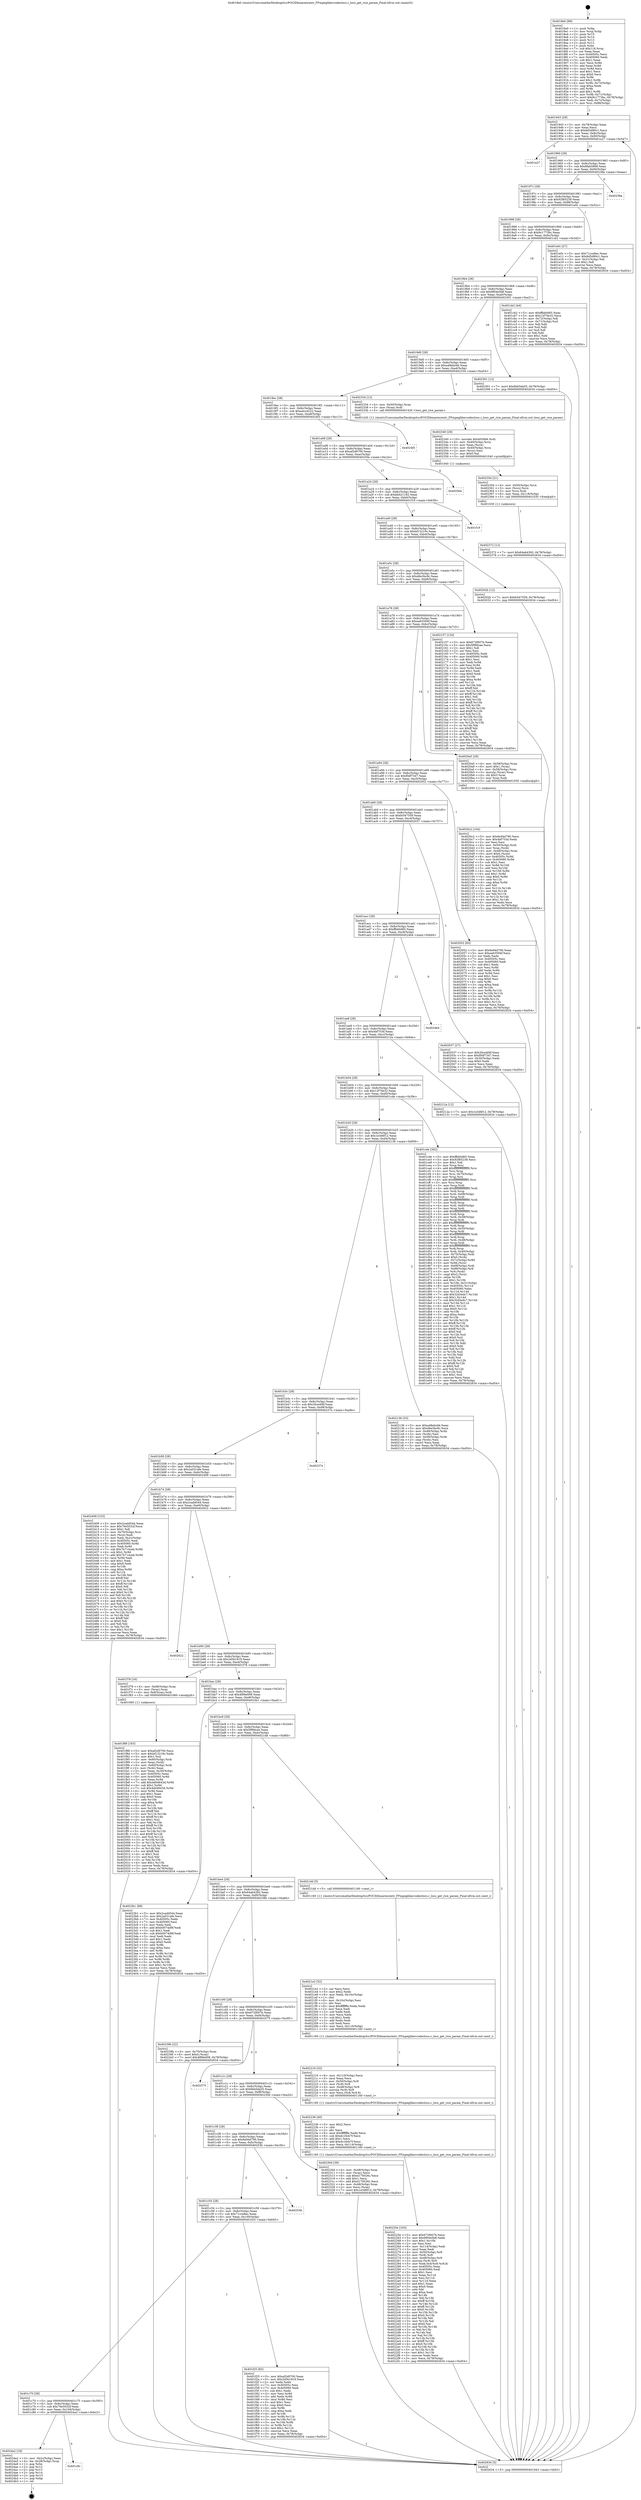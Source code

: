 digraph "0x4018e0" {
  label = "0x4018e0 (/mnt/c/Users/mathe/Desktop/tcc/POCII/binaries/extr_FFmpeglibavcodecloco.c_loco_get_rice_param_Final-ollvm.out::main(0))"
  labelloc = "t"
  node[shape=record]

  Entry [label="",width=0.3,height=0.3,shape=circle,fillcolor=black,style=filled]
  "0x401943" [label="{
     0x401943 [29]\l
     | [instrs]\l
     &nbsp;&nbsp;0x401943 \<+3\>: mov -0x78(%rbp),%eax\l
     &nbsp;&nbsp;0x401946 \<+2\>: mov %eax,%ecx\l
     &nbsp;&nbsp;0x401948 \<+6\>: sub $0x8d5d90c1,%ecx\l
     &nbsp;&nbsp;0x40194e \<+6\>: mov %eax,-0x8c(%rbp)\l
     &nbsp;&nbsp;0x401954 \<+6\>: mov %ecx,-0x90(%rbp)\l
     &nbsp;&nbsp;0x40195a \<+6\>: je 0000000000401e27 \<main+0x547\>\l
  }"]
  "0x401e27" [label="{
     0x401e27\l
  }", style=dashed]
  "0x401960" [label="{
     0x401960 [28]\l
     | [instrs]\l
     &nbsp;&nbsp;0x401960 \<+5\>: jmp 0000000000401965 \<main+0x85\>\l
     &nbsp;&nbsp;0x401965 \<+6\>: mov -0x8c(%rbp),%eax\l
     &nbsp;&nbsp;0x40196b \<+5\>: sub $0x8fab5868,%eax\l
     &nbsp;&nbsp;0x401970 \<+6\>: mov %eax,-0x94(%rbp)\l
     &nbsp;&nbsp;0x401976 \<+6\>: je 000000000040238a \<main+0xaaa\>\l
  }"]
  Exit [label="",width=0.3,height=0.3,shape=circle,fillcolor=black,style=filled,peripheries=2]
  "0x40238a" [label="{
     0x40238a\l
  }", style=dashed]
  "0x40197c" [label="{
     0x40197c [28]\l
     | [instrs]\l
     &nbsp;&nbsp;0x40197c \<+5\>: jmp 0000000000401981 \<main+0xa1\>\l
     &nbsp;&nbsp;0x401981 \<+6\>: mov -0x8c(%rbp),%eax\l
     &nbsp;&nbsp;0x401987 \<+5\>: sub $0x92f65239,%eax\l
     &nbsp;&nbsp;0x40198c \<+6\>: mov %eax,-0x98(%rbp)\l
     &nbsp;&nbsp;0x401992 \<+6\>: je 0000000000401e0c \<main+0x52c\>\l
  }"]
  "0x401c8c" [label="{
     0x401c8c\l
  }", style=dashed]
  "0x401e0c" [label="{
     0x401e0c [27]\l
     | [instrs]\l
     &nbsp;&nbsp;0x401e0c \<+5\>: mov $0x71cce8ec,%eax\l
     &nbsp;&nbsp;0x401e11 \<+5\>: mov $0x8d5d90c1,%ecx\l
     &nbsp;&nbsp;0x401e16 \<+3\>: mov -0x31(%rbp),%dl\l
     &nbsp;&nbsp;0x401e19 \<+3\>: test $0x1,%dl\l
     &nbsp;&nbsp;0x401e1c \<+3\>: cmovne %ecx,%eax\l
     &nbsp;&nbsp;0x401e1f \<+3\>: mov %eax,-0x78(%rbp)\l
     &nbsp;&nbsp;0x401e22 \<+5\>: jmp 0000000000402634 \<main+0xd54\>\l
  }"]
  "0x401998" [label="{
     0x401998 [28]\l
     | [instrs]\l
     &nbsp;&nbsp;0x401998 \<+5\>: jmp 000000000040199d \<main+0xbd\>\l
     &nbsp;&nbsp;0x40199d \<+6\>: mov -0x8c(%rbp),%eax\l
     &nbsp;&nbsp;0x4019a3 \<+5\>: sub $0x9c1773bc,%eax\l
     &nbsp;&nbsp;0x4019a8 \<+6\>: mov %eax,-0x9c(%rbp)\l
     &nbsp;&nbsp;0x4019ae \<+6\>: je 0000000000401cb2 \<main+0x3d2\>\l
  }"]
  "0x4024a2" [label="{
     0x4024a2 [18]\l
     | [instrs]\l
     &nbsp;&nbsp;0x4024a2 \<+3\>: mov -0x2c(%rbp),%eax\l
     &nbsp;&nbsp;0x4024a5 \<+4\>: lea -0x28(%rbp),%rsp\l
     &nbsp;&nbsp;0x4024a9 \<+1\>: pop %rbx\l
     &nbsp;&nbsp;0x4024aa \<+2\>: pop %r12\l
     &nbsp;&nbsp;0x4024ac \<+2\>: pop %r13\l
     &nbsp;&nbsp;0x4024ae \<+2\>: pop %r14\l
     &nbsp;&nbsp;0x4024b0 \<+2\>: pop %r15\l
     &nbsp;&nbsp;0x4024b2 \<+1\>: pop %rbp\l
     &nbsp;&nbsp;0x4024b3 \<+1\>: ret\l
  }"]
  "0x401cb2" [label="{
     0x401cb2 [44]\l
     | [instrs]\l
     &nbsp;&nbsp;0x401cb2 \<+5\>: mov $0xffbb0d65,%eax\l
     &nbsp;&nbsp;0x401cb7 \<+5\>: mov $0x12f70e32,%ecx\l
     &nbsp;&nbsp;0x401cbc \<+3\>: mov -0x72(%rbp),%dl\l
     &nbsp;&nbsp;0x401cbf \<+4\>: mov -0x71(%rbp),%sil\l
     &nbsp;&nbsp;0x401cc3 \<+3\>: mov %dl,%dil\l
     &nbsp;&nbsp;0x401cc6 \<+3\>: and %sil,%dil\l
     &nbsp;&nbsp;0x401cc9 \<+3\>: xor %sil,%dl\l
     &nbsp;&nbsp;0x401ccc \<+3\>: or %dl,%dil\l
     &nbsp;&nbsp;0x401ccf \<+4\>: test $0x1,%dil\l
     &nbsp;&nbsp;0x401cd3 \<+3\>: cmovne %ecx,%eax\l
     &nbsp;&nbsp;0x401cd6 \<+3\>: mov %eax,-0x78(%rbp)\l
     &nbsp;&nbsp;0x401cd9 \<+5\>: jmp 0000000000402634 \<main+0xd54\>\l
  }"]
  "0x4019b4" [label="{
     0x4019b4 [28]\l
     | [instrs]\l
     &nbsp;&nbsp;0x4019b4 \<+5\>: jmp 00000000004019b9 \<main+0xd9\>\l
     &nbsp;&nbsp;0x4019b9 \<+6\>: mov -0x8c(%rbp),%eax\l
     &nbsp;&nbsp;0x4019bf \<+5\>: sub $0x9f04e5b8,%eax\l
     &nbsp;&nbsp;0x4019c4 \<+6\>: mov %eax,-0xa0(%rbp)\l
     &nbsp;&nbsp;0x4019ca \<+6\>: je 0000000000402301 \<main+0xa21\>\l
  }"]
  "0x402634" [label="{
     0x402634 [5]\l
     | [instrs]\l
     &nbsp;&nbsp;0x402634 \<+5\>: jmp 0000000000401943 \<main+0x63\>\l
  }"]
  "0x4018e0" [label="{
     0x4018e0 [99]\l
     | [instrs]\l
     &nbsp;&nbsp;0x4018e0 \<+1\>: push %rbp\l
     &nbsp;&nbsp;0x4018e1 \<+3\>: mov %rsp,%rbp\l
     &nbsp;&nbsp;0x4018e4 \<+2\>: push %r15\l
     &nbsp;&nbsp;0x4018e6 \<+2\>: push %r14\l
     &nbsp;&nbsp;0x4018e8 \<+2\>: push %r13\l
     &nbsp;&nbsp;0x4018ea \<+2\>: push %r12\l
     &nbsp;&nbsp;0x4018ec \<+1\>: push %rbx\l
     &nbsp;&nbsp;0x4018ed \<+7\>: sub $0x118,%rsp\l
     &nbsp;&nbsp;0x4018f4 \<+2\>: xor %eax,%eax\l
     &nbsp;&nbsp;0x4018f6 \<+7\>: mov 0x40505c,%ecx\l
     &nbsp;&nbsp;0x4018fd \<+7\>: mov 0x405060,%edx\l
     &nbsp;&nbsp;0x401904 \<+3\>: sub $0x1,%eax\l
     &nbsp;&nbsp;0x401907 \<+3\>: mov %ecx,%r8d\l
     &nbsp;&nbsp;0x40190a \<+3\>: add %eax,%r8d\l
     &nbsp;&nbsp;0x40190d \<+4\>: imul %r8d,%ecx\l
     &nbsp;&nbsp;0x401911 \<+3\>: and $0x1,%ecx\l
     &nbsp;&nbsp;0x401914 \<+3\>: cmp $0x0,%ecx\l
     &nbsp;&nbsp;0x401917 \<+4\>: sete %r9b\l
     &nbsp;&nbsp;0x40191b \<+4\>: and $0x1,%r9b\l
     &nbsp;&nbsp;0x40191f \<+4\>: mov %r9b,-0x72(%rbp)\l
     &nbsp;&nbsp;0x401923 \<+3\>: cmp $0xa,%edx\l
     &nbsp;&nbsp;0x401926 \<+4\>: setl %r9b\l
     &nbsp;&nbsp;0x40192a \<+4\>: and $0x1,%r9b\l
     &nbsp;&nbsp;0x40192e \<+4\>: mov %r9b,-0x71(%rbp)\l
     &nbsp;&nbsp;0x401932 \<+7\>: movl $0x9c1773bc,-0x78(%rbp)\l
     &nbsp;&nbsp;0x401939 \<+3\>: mov %edi,-0x7c(%rbp)\l
     &nbsp;&nbsp;0x40193c \<+7\>: mov %rsi,-0x88(%rbp)\l
  }"]
  "0x402372" [label="{
     0x402372 [12]\l
     | [instrs]\l
     &nbsp;&nbsp;0x402372 \<+7\>: movl $0x64ab4392,-0x78(%rbp)\l
     &nbsp;&nbsp;0x402379 \<+5\>: jmp 0000000000402634 \<main+0xd54\>\l
  }"]
  "0x402301" [label="{
     0x402301 [12]\l
     | [instrs]\l
     &nbsp;&nbsp;0x402301 \<+7\>: movl $0x6bb5da55,-0x78(%rbp)\l
     &nbsp;&nbsp;0x402308 \<+5\>: jmp 0000000000402634 \<main+0xd54\>\l
  }"]
  "0x4019d0" [label="{
     0x4019d0 [28]\l
     | [instrs]\l
     &nbsp;&nbsp;0x4019d0 \<+5\>: jmp 00000000004019d5 \<main+0xf5\>\l
     &nbsp;&nbsp;0x4019d5 \<+6\>: mov -0x8c(%rbp),%eax\l
     &nbsp;&nbsp;0x4019db \<+5\>: sub $0xa48ebcbb,%eax\l
     &nbsp;&nbsp;0x4019e0 \<+6\>: mov %eax,-0xa4(%rbp)\l
     &nbsp;&nbsp;0x4019e6 \<+6\>: je 0000000000402334 \<main+0xa54\>\l
  }"]
  "0x40235d" [label="{
     0x40235d [21]\l
     | [instrs]\l
     &nbsp;&nbsp;0x40235d \<+4\>: mov -0x50(%rbp),%rcx\l
     &nbsp;&nbsp;0x402361 \<+3\>: mov (%rcx),%rcx\l
     &nbsp;&nbsp;0x402364 \<+3\>: mov %rcx,%rdi\l
     &nbsp;&nbsp;0x402367 \<+6\>: mov %eax,-0x118(%rbp)\l
     &nbsp;&nbsp;0x40236d \<+5\>: call 0000000000401030 \<free@plt\>\l
     | [calls]\l
     &nbsp;&nbsp;0x401030 \{1\} (unknown)\l
  }"]
  "0x402334" [label="{
     0x402334 [12]\l
     | [instrs]\l
     &nbsp;&nbsp;0x402334 \<+4\>: mov -0x50(%rbp),%rax\l
     &nbsp;&nbsp;0x402338 \<+3\>: mov (%rax),%rdi\l
     &nbsp;&nbsp;0x40233b \<+5\>: call 0000000000401420 \<loco_get_rice_param\>\l
     | [calls]\l
     &nbsp;&nbsp;0x401420 \{1\} (/mnt/c/Users/mathe/Desktop/tcc/POCII/binaries/extr_FFmpeglibavcodecloco.c_loco_get_rice_param_Final-ollvm.out::loco_get_rice_param)\l
  }"]
  "0x4019ec" [label="{
     0x4019ec [28]\l
     | [instrs]\l
     &nbsp;&nbsp;0x4019ec \<+5\>: jmp 00000000004019f1 \<main+0x111\>\l
     &nbsp;&nbsp;0x4019f1 \<+6\>: mov -0x8c(%rbp),%eax\l
     &nbsp;&nbsp;0x4019f7 \<+5\>: sub $0xa4ccd222,%eax\l
     &nbsp;&nbsp;0x4019fc \<+6\>: mov %eax,-0xa8(%rbp)\l
     &nbsp;&nbsp;0x401a02 \<+6\>: je 00000000004024f3 \<main+0xc13\>\l
  }"]
  "0x402340" [label="{
     0x402340 [29]\l
     | [instrs]\l
     &nbsp;&nbsp;0x402340 \<+10\>: movabs $0x4030b6,%rdi\l
     &nbsp;&nbsp;0x40234a \<+4\>: mov -0x40(%rbp),%rcx\l
     &nbsp;&nbsp;0x40234e \<+2\>: mov %eax,(%rcx)\l
     &nbsp;&nbsp;0x402350 \<+4\>: mov -0x40(%rbp),%rcx\l
     &nbsp;&nbsp;0x402354 \<+2\>: mov (%rcx),%esi\l
     &nbsp;&nbsp;0x402356 \<+2\>: mov $0x0,%al\l
     &nbsp;&nbsp;0x402358 \<+5\>: call 0000000000401040 \<printf@plt\>\l
     | [calls]\l
     &nbsp;&nbsp;0x401040 \{1\} (unknown)\l
  }"]
  "0x4024f3" [label="{
     0x4024f3\l
  }", style=dashed]
  "0x401a08" [label="{
     0x401a08 [28]\l
     | [instrs]\l
     &nbsp;&nbsp;0x401a08 \<+5\>: jmp 0000000000401a0d \<main+0x12d\>\l
     &nbsp;&nbsp;0x401a0d \<+6\>: mov -0x8c(%rbp),%eax\l
     &nbsp;&nbsp;0x401a13 \<+5\>: sub $0xaf2d9700,%eax\l
     &nbsp;&nbsp;0x401a18 \<+6\>: mov %eax,-0xac(%rbp)\l
     &nbsp;&nbsp;0x401a1e \<+6\>: je 000000000040250e \<main+0xc2e\>\l
  }"]
  "0x40225e" [label="{
     0x40225e [163]\l
     | [instrs]\l
     &nbsp;&nbsp;0x40225e \<+5\>: mov $0x672f007b,%ecx\l
     &nbsp;&nbsp;0x402263 \<+5\>: mov $0x9f04e5b8,%edx\l
     &nbsp;&nbsp;0x402268 \<+3\>: mov $0x1,%r10b\l
     &nbsp;&nbsp;0x40226b \<+2\>: xor %esi,%esi\l
     &nbsp;&nbsp;0x40226d \<+6\>: mov -0x114(%rbp),%edi\l
     &nbsp;&nbsp;0x402273 \<+3\>: imul %eax,%edi\l
     &nbsp;&nbsp;0x402276 \<+4\>: mov -0x50(%rbp),%r8\l
     &nbsp;&nbsp;0x40227a \<+3\>: mov (%r8),%r8\l
     &nbsp;&nbsp;0x40227d \<+4\>: mov -0x48(%rbp),%r9\l
     &nbsp;&nbsp;0x402281 \<+3\>: movslq (%r9),%r9\l
     &nbsp;&nbsp;0x402284 \<+5\>: mov %edi,0x4(%r8,%r9,8)\l
     &nbsp;&nbsp;0x402289 \<+7\>: mov 0x40505c,%eax\l
     &nbsp;&nbsp;0x402290 \<+7\>: mov 0x405060,%edi\l
     &nbsp;&nbsp;0x402297 \<+3\>: sub $0x1,%esi\l
     &nbsp;&nbsp;0x40229a \<+3\>: mov %eax,%r11d\l
     &nbsp;&nbsp;0x40229d \<+3\>: add %esi,%r11d\l
     &nbsp;&nbsp;0x4022a0 \<+4\>: imul %r11d,%eax\l
     &nbsp;&nbsp;0x4022a4 \<+3\>: and $0x1,%eax\l
     &nbsp;&nbsp;0x4022a7 \<+3\>: cmp $0x0,%eax\l
     &nbsp;&nbsp;0x4022aa \<+3\>: sete %bl\l
     &nbsp;&nbsp;0x4022ad \<+3\>: cmp $0xa,%edi\l
     &nbsp;&nbsp;0x4022b0 \<+4\>: setl %r14b\l
     &nbsp;&nbsp;0x4022b4 \<+3\>: mov %bl,%r15b\l
     &nbsp;&nbsp;0x4022b7 \<+4\>: xor $0xff,%r15b\l
     &nbsp;&nbsp;0x4022bb \<+3\>: mov %r14b,%r12b\l
     &nbsp;&nbsp;0x4022be \<+4\>: xor $0xff,%r12b\l
     &nbsp;&nbsp;0x4022c2 \<+4\>: xor $0x0,%r10b\l
     &nbsp;&nbsp;0x4022c6 \<+3\>: mov %r15b,%r13b\l
     &nbsp;&nbsp;0x4022c9 \<+4\>: and $0x0,%r13b\l
     &nbsp;&nbsp;0x4022cd \<+3\>: and %r10b,%bl\l
     &nbsp;&nbsp;0x4022d0 \<+3\>: mov %r12b,%al\l
     &nbsp;&nbsp;0x4022d3 \<+2\>: and $0x0,%al\l
     &nbsp;&nbsp;0x4022d5 \<+3\>: and %r10b,%r14b\l
     &nbsp;&nbsp;0x4022d8 \<+3\>: or %bl,%r13b\l
     &nbsp;&nbsp;0x4022db \<+3\>: or %r14b,%al\l
     &nbsp;&nbsp;0x4022de \<+3\>: xor %al,%r13b\l
     &nbsp;&nbsp;0x4022e1 \<+3\>: or %r12b,%r15b\l
     &nbsp;&nbsp;0x4022e4 \<+4\>: xor $0xff,%r15b\l
     &nbsp;&nbsp;0x4022e8 \<+4\>: or $0x0,%r10b\l
     &nbsp;&nbsp;0x4022ec \<+3\>: and %r10b,%r15b\l
     &nbsp;&nbsp;0x4022ef \<+3\>: or %r15b,%r13b\l
     &nbsp;&nbsp;0x4022f2 \<+4\>: test $0x1,%r13b\l
     &nbsp;&nbsp;0x4022f6 \<+3\>: cmovne %edx,%ecx\l
     &nbsp;&nbsp;0x4022f9 \<+3\>: mov %ecx,-0x78(%rbp)\l
     &nbsp;&nbsp;0x4022fc \<+5\>: jmp 0000000000402634 \<main+0xd54\>\l
  }"]
  "0x40250e" [label="{
     0x40250e\l
  }", style=dashed]
  "0x401a24" [label="{
     0x401a24 [28]\l
     | [instrs]\l
     &nbsp;&nbsp;0x401a24 \<+5\>: jmp 0000000000401a29 \<main+0x149\>\l
     &nbsp;&nbsp;0x401a29 \<+6\>: mov -0x8c(%rbp),%eax\l
     &nbsp;&nbsp;0x401a2f \<+5\>: sub $0xbb421182,%eax\l
     &nbsp;&nbsp;0x401a34 \<+6\>: mov %eax,-0xb0(%rbp)\l
     &nbsp;&nbsp;0x401a3a \<+6\>: je 0000000000401f19 \<main+0x639\>\l
  }"]
  "0x402236" [label="{
     0x402236 [40]\l
     | [instrs]\l
     &nbsp;&nbsp;0x402236 \<+5\>: mov $0x2,%ecx\l
     &nbsp;&nbsp;0x40223b \<+1\>: cltd\l
     &nbsp;&nbsp;0x40223c \<+2\>: idiv %ecx\l
     &nbsp;&nbsp;0x40223e \<+6\>: imul $0xfffffffe,%edx,%ecx\l
     &nbsp;&nbsp;0x402244 \<+6\>: sub $0xdc16cb7f,%ecx\l
     &nbsp;&nbsp;0x40224a \<+3\>: add $0x1,%ecx\l
     &nbsp;&nbsp;0x40224d \<+6\>: add $0xdc16cb7f,%ecx\l
     &nbsp;&nbsp;0x402253 \<+6\>: mov %ecx,-0x114(%rbp)\l
     &nbsp;&nbsp;0x402259 \<+5\>: call 0000000000401160 \<next_i\>\l
     | [calls]\l
     &nbsp;&nbsp;0x401160 \{1\} (/mnt/c/Users/mathe/Desktop/tcc/POCII/binaries/extr_FFmpeglibavcodecloco.c_loco_get_rice_param_Final-ollvm.out::next_i)\l
  }"]
  "0x401f19" [label="{
     0x401f19\l
  }", style=dashed]
  "0x401a40" [label="{
     0x401a40 [28]\l
     | [instrs]\l
     &nbsp;&nbsp;0x401a40 \<+5\>: jmp 0000000000401a45 \<main+0x165\>\l
     &nbsp;&nbsp;0x401a45 \<+6\>: mov -0x8c(%rbp),%eax\l
     &nbsp;&nbsp;0x401a4b \<+5\>: sub $0xbf13219c,%eax\l
     &nbsp;&nbsp;0x401a50 \<+6\>: mov %eax,-0xb4(%rbp)\l
     &nbsp;&nbsp;0x401a56 \<+6\>: je 000000000040202b \<main+0x74b\>\l
  }"]
  "0x402216" [label="{
     0x402216 [32]\l
     | [instrs]\l
     &nbsp;&nbsp;0x402216 \<+6\>: mov -0x110(%rbp),%ecx\l
     &nbsp;&nbsp;0x40221c \<+3\>: imul %eax,%ecx\l
     &nbsp;&nbsp;0x40221f \<+4\>: mov -0x50(%rbp),%r8\l
     &nbsp;&nbsp;0x402223 \<+3\>: mov (%r8),%r8\l
     &nbsp;&nbsp;0x402226 \<+4\>: mov -0x48(%rbp),%r9\l
     &nbsp;&nbsp;0x40222a \<+3\>: movslq (%r9),%r9\l
     &nbsp;&nbsp;0x40222d \<+4\>: mov %ecx,(%r8,%r9,8)\l
     &nbsp;&nbsp;0x402231 \<+5\>: call 0000000000401160 \<next_i\>\l
     | [calls]\l
     &nbsp;&nbsp;0x401160 \{1\} (/mnt/c/Users/mathe/Desktop/tcc/POCII/binaries/extr_FFmpeglibavcodecloco.c_loco_get_rice_param_Final-ollvm.out::next_i)\l
  }"]
  "0x40202b" [label="{
     0x40202b [12]\l
     | [instrs]\l
     &nbsp;&nbsp;0x40202b \<+7\>: movl $0xfc047559,-0x78(%rbp)\l
     &nbsp;&nbsp;0x402032 \<+5\>: jmp 0000000000402634 \<main+0xd54\>\l
  }"]
  "0x401a5c" [label="{
     0x401a5c [28]\l
     | [instrs]\l
     &nbsp;&nbsp;0x401a5c \<+5\>: jmp 0000000000401a61 \<main+0x181\>\l
     &nbsp;&nbsp;0x401a61 \<+6\>: mov -0x8c(%rbp),%eax\l
     &nbsp;&nbsp;0x401a67 \<+5\>: sub $0xd6e3bc9c,%eax\l
     &nbsp;&nbsp;0x401a6c \<+6\>: mov %eax,-0xb8(%rbp)\l
     &nbsp;&nbsp;0x401a72 \<+6\>: je 0000000000402157 \<main+0x877\>\l
  }"]
  "0x4021e2" [label="{
     0x4021e2 [52]\l
     | [instrs]\l
     &nbsp;&nbsp;0x4021e2 \<+2\>: xor %ecx,%ecx\l
     &nbsp;&nbsp;0x4021e4 \<+5\>: mov $0x2,%edx\l
     &nbsp;&nbsp;0x4021e9 \<+6\>: mov %edx,-0x10c(%rbp)\l
     &nbsp;&nbsp;0x4021ef \<+1\>: cltd\l
     &nbsp;&nbsp;0x4021f0 \<+6\>: mov -0x10c(%rbp),%esi\l
     &nbsp;&nbsp;0x4021f6 \<+2\>: idiv %esi\l
     &nbsp;&nbsp;0x4021f8 \<+6\>: imul $0xfffffffe,%edx,%edx\l
     &nbsp;&nbsp;0x4021fe \<+2\>: mov %ecx,%edi\l
     &nbsp;&nbsp;0x402200 \<+2\>: sub %edx,%edi\l
     &nbsp;&nbsp;0x402202 \<+2\>: mov %ecx,%edx\l
     &nbsp;&nbsp;0x402204 \<+3\>: sub $0x1,%edx\l
     &nbsp;&nbsp;0x402207 \<+2\>: add %edx,%edi\l
     &nbsp;&nbsp;0x402209 \<+2\>: sub %edi,%ecx\l
     &nbsp;&nbsp;0x40220b \<+6\>: mov %ecx,-0x110(%rbp)\l
     &nbsp;&nbsp;0x402211 \<+5\>: call 0000000000401160 \<next_i\>\l
     | [calls]\l
     &nbsp;&nbsp;0x401160 \{1\} (/mnt/c/Users/mathe/Desktop/tcc/POCII/binaries/extr_FFmpeglibavcodecloco.c_loco_get_rice_param_Final-ollvm.out::next_i)\l
  }"]
  "0x402157" [label="{
     0x402157 [134]\l
     | [instrs]\l
     &nbsp;&nbsp;0x402157 \<+5\>: mov $0x672f007b,%eax\l
     &nbsp;&nbsp;0x40215c \<+5\>: mov $0x5f9fdcae,%ecx\l
     &nbsp;&nbsp;0x402161 \<+2\>: mov $0x1,%dl\l
     &nbsp;&nbsp;0x402163 \<+2\>: xor %esi,%esi\l
     &nbsp;&nbsp;0x402165 \<+7\>: mov 0x40505c,%edi\l
     &nbsp;&nbsp;0x40216c \<+8\>: mov 0x405060,%r8d\l
     &nbsp;&nbsp;0x402174 \<+3\>: sub $0x1,%esi\l
     &nbsp;&nbsp;0x402177 \<+3\>: mov %edi,%r9d\l
     &nbsp;&nbsp;0x40217a \<+3\>: add %esi,%r9d\l
     &nbsp;&nbsp;0x40217d \<+4\>: imul %r9d,%edi\l
     &nbsp;&nbsp;0x402181 \<+3\>: and $0x1,%edi\l
     &nbsp;&nbsp;0x402184 \<+3\>: cmp $0x0,%edi\l
     &nbsp;&nbsp;0x402187 \<+4\>: sete %r10b\l
     &nbsp;&nbsp;0x40218b \<+4\>: cmp $0xa,%r8d\l
     &nbsp;&nbsp;0x40218f \<+4\>: setl %r11b\l
     &nbsp;&nbsp;0x402193 \<+3\>: mov %r10b,%bl\l
     &nbsp;&nbsp;0x402196 \<+3\>: xor $0xff,%bl\l
     &nbsp;&nbsp;0x402199 \<+3\>: mov %r11b,%r14b\l
     &nbsp;&nbsp;0x40219c \<+4\>: xor $0xff,%r14b\l
     &nbsp;&nbsp;0x4021a0 \<+3\>: xor $0x1,%dl\l
     &nbsp;&nbsp;0x4021a3 \<+3\>: mov %bl,%r15b\l
     &nbsp;&nbsp;0x4021a6 \<+4\>: and $0xff,%r15b\l
     &nbsp;&nbsp;0x4021aa \<+3\>: and %dl,%r10b\l
     &nbsp;&nbsp;0x4021ad \<+3\>: mov %r14b,%r12b\l
     &nbsp;&nbsp;0x4021b0 \<+4\>: and $0xff,%r12b\l
     &nbsp;&nbsp;0x4021b4 \<+3\>: and %dl,%r11b\l
     &nbsp;&nbsp;0x4021b7 \<+3\>: or %r10b,%r15b\l
     &nbsp;&nbsp;0x4021ba \<+3\>: or %r11b,%r12b\l
     &nbsp;&nbsp;0x4021bd \<+3\>: xor %r12b,%r15b\l
     &nbsp;&nbsp;0x4021c0 \<+3\>: or %r14b,%bl\l
     &nbsp;&nbsp;0x4021c3 \<+3\>: xor $0xff,%bl\l
     &nbsp;&nbsp;0x4021c6 \<+3\>: or $0x1,%dl\l
     &nbsp;&nbsp;0x4021c9 \<+2\>: and %dl,%bl\l
     &nbsp;&nbsp;0x4021cb \<+3\>: or %bl,%r15b\l
     &nbsp;&nbsp;0x4021ce \<+4\>: test $0x1,%r15b\l
     &nbsp;&nbsp;0x4021d2 \<+3\>: cmovne %ecx,%eax\l
     &nbsp;&nbsp;0x4021d5 \<+3\>: mov %eax,-0x78(%rbp)\l
     &nbsp;&nbsp;0x4021d8 \<+5\>: jmp 0000000000402634 \<main+0xd54\>\l
  }"]
  "0x401a78" [label="{
     0x401a78 [28]\l
     | [instrs]\l
     &nbsp;&nbsp;0x401a78 \<+5\>: jmp 0000000000401a7d \<main+0x19d\>\l
     &nbsp;&nbsp;0x401a7d \<+6\>: mov -0x8c(%rbp),%eax\l
     &nbsp;&nbsp;0x401a83 \<+5\>: sub $0xea63594f,%eax\l
     &nbsp;&nbsp;0x401a88 \<+6\>: mov %eax,-0xbc(%rbp)\l
     &nbsp;&nbsp;0x401a8e \<+6\>: je 00000000004020a5 \<main+0x7c5\>\l
  }"]
  "0x4020c2" [label="{
     0x4020c2 [104]\l
     | [instrs]\l
     &nbsp;&nbsp;0x4020c2 \<+5\>: mov $0x6e94d790,%ecx\l
     &nbsp;&nbsp;0x4020c7 \<+5\>: mov $0x4bf753d,%edx\l
     &nbsp;&nbsp;0x4020cc \<+2\>: xor %esi,%esi\l
     &nbsp;&nbsp;0x4020ce \<+4\>: mov -0x50(%rbp),%rdi\l
     &nbsp;&nbsp;0x4020d2 \<+3\>: mov %rax,(%rdi)\l
     &nbsp;&nbsp;0x4020d5 \<+4\>: mov -0x48(%rbp),%rax\l
     &nbsp;&nbsp;0x4020d9 \<+6\>: movl $0x0,(%rax)\l
     &nbsp;&nbsp;0x4020df \<+8\>: mov 0x40505c,%r8d\l
     &nbsp;&nbsp;0x4020e7 \<+8\>: mov 0x405060,%r9d\l
     &nbsp;&nbsp;0x4020ef \<+3\>: sub $0x1,%esi\l
     &nbsp;&nbsp;0x4020f2 \<+3\>: mov %r8d,%r10d\l
     &nbsp;&nbsp;0x4020f5 \<+3\>: add %esi,%r10d\l
     &nbsp;&nbsp;0x4020f8 \<+4\>: imul %r10d,%r8d\l
     &nbsp;&nbsp;0x4020fc \<+4\>: and $0x1,%r8d\l
     &nbsp;&nbsp;0x402100 \<+4\>: cmp $0x0,%r8d\l
     &nbsp;&nbsp;0x402104 \<+4\>: sete %r11b\l
     &nbsp;&nbsp;0x402108 \<+4\>: cmp $0xa,%r9d\l
     &nbsp;&nbsp;0x40210c \<+3\>: setl %bl\l
     &nbsp;&nbsp;0x40210f \<+3\>: mov %r11b,%r14b\l
     &nbsp;&nbsp;0x402112 \<+3\>: and %bl,%r14b\l
     &nbsp;&nbsp;0x402115 \<+3\>: xor %bl,%r11b\l
     &nbsp;&nbsp;0x402118 \<+3\>: or %r11b,%r14b\l
     &nbsp;&nbsp;0x40211b \<+4\>: test $0x1,%r14b\l
     &nbsp;&nbsp;0x40211f \<+3\>: cmovne %edx,%ecx\l
     &nbsp;&nbsp;0x402122 \<+3\>: mov %ecx,-0x78(%rbp)\l
     &nbsp;&nbsp;0x402125 \<+5\>: jmp 0000000000402634 \<main+0xd54\>\l
  }"]
  "0x4020a5" [label="{
     0x4020a5 [29]\l
     | [instrs]\l
     &nbsp;&nbsp;0x4020a5 \<+4\>: mov -0x58(%rbp),%rax\l
     &nbsp;&nbsp;0x4020a9 \<+6\>: movl $0x1,(%rax)\l
     &nbsp;&nbsp;0x4020af \<+4\>: mov -0x58(%rbp),%rax\l
     &nbsp;&nbsp;0x4020b3 \<+3\>: movslq (%rax),%rax\l
     &nbsp;&nbsp;0x4020b6 \<+4\>: shl $0x3,%rax\l
     &nbsp;&nbsp;0x4020ba \<+3\>: mov %rax,%rdi\l
     &nbsp;&nbsp;0x4020bd \<+5\>: call 0000000000401050 \<malloc@plt\>\l
     | [calls]\l
     &nbsp;&nbsp;0x401050 \{1\} (unknown)\l
  }"]
  "0x401a94" [label="{
     0x401a94 [28]\l
     | [instrs]\l
     &nbsp;&nbsp;0x401a94 \<+5\>: jmp 0000000000401a99 \<main+0x1b9\>\l
     &nbsp;&nbsp;0x401a99 \<+6\>: mov -0x8c(%rbp),%eax\l
     &nbsp;&nbsp;0x401a9f \<+5\>: sub $0xf0df7347,%eax\l
     &nbsp;&nbsp;0x401aa4 \<+6\>: mov %eax,-0xc0(%rbp)\l
     &nbsp;&nbsp;0x401aaa \<+6\>: je 0000000000402052 \<main+0x772\>\l
  }"]
  "0x401f88" [label="{
     0x401f88 [163]\l
     | [instrs]\l
     &nbsp;&nbsp;0x401f88 \<+5\>: mov $0xaf2d9700,%ecx\l
     &nbsp;&nbsp;0x401f8d \<+5\>: mov $0xbf13219c,%edx\l
     &nbsp;&nbsp;0x401f92 \<+3\>: mov $0x1,%sil\l
     &nbsp;&nbsp;0x401f95 \<+4\>: mov -0x60(%rbp),%rdi\l
     &nbsp;&nbsp;0x401f99 \<+2\>: mov %eax,(%rdi)\l
     &nbsp;&nbsp;0x401f9b \<+4\>: mov -0x60(%rbp),%rdi\l
     &nbsp;&nbsp;0x401f9f \<+2\>: mov (%rdi),%eax\l
     &nbsp;&nbsp;0x401fa1 \<+3\>: mov %eax,-0x30(%rbp)\l
     &nbsp;&nbsp;0x401fa4 \<+7\>: mov 0x40505c,%eax\l
     &nbsp;&nbsp;0x401fab \<+8\>: mov 0x405060,%r8d\l
     &nbsp;&nbsp;0x401fb3 \<+3\>: mov %eax,%r9d\l
     &nbsp;&nbsp;0x401fb6 \<+7\>: add $0x4d04643d,%r9d\l
     &nbsp;&nbsp;0x401fbd \<+4\>: sub $0x1,%r9d\l
     &nbsp;&nbsp;0x401fc1 \<+7\>: sub $0x4d04643d,%r9d\l
     &nbsp;&nbsp;0x401fc8 \<+4\>: imul %r9d,%eax\l
     &nbsp;&nbsp;0x401fcc \<+3\>: and $0x1,%eax\l
     &nbsp;&nbsp;0x401fcf \<+3\>: cmp $0x0,%eax\l
     &nbsp;&nbsp;0x401fd2 \<+4\>: sete %r10b\l
     &nbsp;&nbsp;0x401fd6 \<+4\>: cmp $0xa,%r8d\l
     &nbsp;&nbsp;0x401fda \<+4\>: setl %r11b\l
     &nbsp;&nbsp;0x401fde \<+3\>: mov %r10b,%bl\l
     &nbsp;&nbsp;0x401fe1 \<+3\>: xor $0xff,%bl\l
     &nbsp;&nbsp;0x401fe4 \<+3\>: mov %r11b,%r14b\l
     &nbsp;&nbsp;0x401fe7 \<+4\>: xor $0xff,%r14b\l
     &nbsp;&nbsp;0x401feb \<+4\>: xor $0x1,%sil\l
     &nbsp;&nbsp;0x401fef \<+3\>: mov %bl,%r15b\l
     &nbsp;&nbsp;0x401ff2 \<+4\>: and $0xff,%r15b\l
     &nbsp;&nbsp;0x401ff6 \<+3\>: and %sil,%r10b\l
     &nbsp;&nbsp;0x401ff9 \<+3\>: mov %r14b,%r12b\l
     &nbsp;&nbsp;0x401ffc \<+4\>: and $0xff,%r12b\l
     &nbsp;&nbsp;0x402000 \<+3\>: and %sil,%r11b\l
     &nbsp;&nbsp;0x402003 \<+3\>: or %r10b,%r15b\l
     &nbsp;&nbsp;0x402006 \<+3\>: or %r11b,%r12b\l
     &nbsp;&nbsp;0x402009 \<+3\>: xor %r12b,%r15b\l
     &nbsp;&nbsp;0x40200c \<+3\>: or %r14b,%bl\l
     &nbsp;&nbsp;0x40200f \<+3\>: xor $0xff,%bl\l
     &nbsp;&nbsp;0x402012 \<+4\>: or $0x1,%sil\l
     &nbsp;&nbsp;0x402016 \<+3\>: and %sil,%bl\l
     &nbsp;&nbsp;0x402019 \<+3\>: or %bl,%r15b\l
     &nbsp;&nbsp;0x40201c \<+4\>: test $0x1,%r15b\l
     &nbsp;&nbsp;0x402020 \<+3\>: cmovne %edx,%ecx\l
     &nbsp;&nbsp;0x402023 \<+3\>: mov %ecx,-0x78(%rbp)\l
     &nbsp;&nbsp;0x402026 \<+5\>: jmp 0000000000402634 \<main+0xd54\>\l
  }"]
  "0x402052" [label="{
     0x402052 [83]\l
     | [instrs]\l
     &nbsp;&nbsp;0x402052 \<+5\>: mov $0x6e94d790,%eax\l
     &nbsp;&nbsp;0x402057 \<+5\>: mov $0xea63594f,%ecx\l
     &nbsp;&nbsp;0x40205c \<+2\>: xor %edx,%edx\l
     &nbsp;&nbsp;0x40205e \<+7\>: mov 0x40505c,%esi\l
     &nbsp;&nbsp;0x402065 \<+7\>: mov 0x405060,%edi\l
     &nbsp;&nbsp;0x40206c \<+3\>: sub $0x1,%edx\l
     &nbsp;&nbsp;0x40206f \<+3\>: mov %esi,%r8d\l
     &nbsp;&nbsp;0x402072 \<+3\>: add %edx,%r8d\l
     &nbsp;&nbsp;0x402075 \<+4\>: imul %r8d,%esi\l
     &nbsp;&nbsp;0x402079 \<+3\>: and $0x1,%esi\l
     &nbsp;&nbsp;0x40207c \<+3\>: cmp $0x0,%esi\l
     &nbsp;&nbsp;0x40207f \<+4\>: sete %r9b\l
     &nbsp;&nbsp;0x402083 \<+3\>: cmp $0xa,%edi\l
     &nbsp;&nbsp;0x402086 \<+4\>: setl %r10b\l
     &nbsp;&nbsp;0x40208a \<+3\>: mov %r9b,%r11b\l
     &nbsp;&nbsp;0x40208d \<+3\>: and %r10b,%r11b\l
     &nbsp;&nbsp;0x402090 \<+3\>: xor %r10b,%r9b\l
     &nbsp;&nbsp;0x402093 \<+3\>: or %r9b,%r11b\l
     &nbsp;&nbsp;0x402096 \<+4\>: test $0x1,%r11b\l
     &nbsp;&nbsp;0x40209a \<+3\>: cmovne %ecx,%eax\l
     &nbsp;&nbsp;0x40209d \<+3\>: mov %eax,-0x78(%rbp)\l
     &nbsp;&nbsp;0x4020a0 \<+5\>: jmp 0000000000402634 \<main+0xd54\>\l
  }"]
  "0x401ab0" [label="{
     0x401ab0 [28]\l
     | [instrs]\l
     &nbsp;&nbsp;0x401ab0 \<+5\>: jmp 0000000000401ab5 \<main+0x1d5\>\l
     &nbsp;&nbsp;0x401ab5 \<+6\>: mov -0x8c(%rbp),%eax\l
     &nbsp;&nbsp;0x401abb \<+5\>: sub $0xfc047559,%eax\l
     &nbsp;&nbsp;0x401ac0 \<+6\>: mov %eax,-0xc4(%rbp)\l
     &nbsp;&nbsp;0x401ac6 \<+6\>: je 0000000000402037 \<main+0x757\>\l
  }"]
  "0x401c70" [label="{
     0x401c70 [28]\l
     | [instrs]\l
     &nbsp;&nbsp;0x401c70 \<+5\>: jmp 0000000000401c75 \<main+0x395\>\l
     &nbsp;&nbsp;0x401c75 \<+6\>: mov -0x8c(%rbp),%eax\l
     &nbsp;&nbsp;0x401c7b \<+5\>: sub $0x76e5032f,%eax\l
     &nbsp;&nbsp;0x401c80 \<+6\>: mov %eax,-0x104(%rbp)\l
     &nbsp;&nbsp;0x401c86 \<+6\>: je 00000000004024a2 \<main+0xbc2\>\l
  }"]
  "0x402037" [label="{
     0x402037 [27]\l
     | [instrs]\l
     &nbsp;&nbsp;0x402037 \<+5\>: mov $0x26ce4f4f,%eax\l
     &nbsp;&nbsp;0x40203c \<+5\>: mov $0xf0df7347,%ecx\l
     &nbsp;&nbsp;0x402041 \<+3\>: mov -0x30(%rbp),%edx\l
     &nbsp;&nbsp;0x402044 \<+3\>: cmp $0x0,%edx\l
     &nbsp;&nbsp;0x402047 \<+3\>: cmove %ecx,%eax\l
     &nbsp;&nbsp;0x40204a \<+3\>: mov %eax,-0x78(%rbp)\l
     &nbsp;&nbsp;0x40204d \<+5\>: jmp 0000000000402634 \<main+0xd54\>\l
  }"]
  "0x401acc" [label="{
     0x401acc [28]\l
     | [instrs]\l
     &nbsp;&nbsp;0x401acc \<+5\>: jmp 0000000000401ad1 \<main+0x1f1\>\l
     &nbsp;&nbsp;0x401ad1 \<+6\>: mov -0x8c(%rbp),%eax\l
     &nbsp;&nbsp;0x401ad7 \<+5\>: sub $0xffbb0d65,%eax\l
     &nbsp;&nbsp;0x401adc \<+6\>: mov %eax,-0xc8(%rbp)\l
     &nbsp;&nbsp;0x401ae2 \<+6\>: je 00000000004024b4 \<main+0xbd4\>\l
  }"]
  "0x401f25" [label="{
     0x401f25 [83]\l
     | [instrs]\l
     &nbsp;&nbsp;0x401f25 \<+5\>: mov $0xaf2d9700,%eax\l
     &nbsp;&nbsp;0x401f2a \<+5\>: mov $0x2d5b1819,%ecx\l
     &nbsp;&nbsp;0x401f2f \<+2\>: xor %edx,%edx\l
     &nbsp;&nbsp;0x401f31 \<+7\>: mov 0x40505c,%esi\l
     &nbsp;&nbsp;0x401f38 \<+7\>: mov 0x405060,%edi\l
     &nbsp;&nbsp;0x401f3f \<+3\>: sub $0x1,%edx\l
     &nbsp;&nbsp;0x401f42 \<+3\>: mov %esi,%r8d\l
     &nbsp;&nbsp;0x401f45 \<+3\>: add %edx,%r8d\l
     &nbsp;&nbsp;0x401f48 \<+4\>: imul %r8d,%esi\l
     &nbsp;&nbsp;0x401f4c \<+3\>: and $0x1,%esi\l
     &nbsp;&nbsp;0x401f4f \<+3\>: cmp $0x0,%esi\l
     &nbsp;&nbsp;0x401f52 \<+4\>: sete %r9b\l
     &nbsp;&nbsp;0x401f56 \<+3\>: cmp $0xa,%edi\l
     &nbsp;&nbsp;0x401f59 \<+4\>: setl %r10b\l
     &nbsp;&nbsp;0x401f5d \<+3\>: mov %r9b,%r11b\l
     &nbsp;&nbsp;0x401f60 \<+3\>: and %r10b,%r11b\l
     &nbsp;&nbsp;0x401f63 \<+3\>: xor %r10b,%r9b\l
     &nbsp;&nbsp;0x401f66 \<+3\>: or %r9b,%r11b\l
     &nbsp;&nbsp;0x401f69 \<+4\>: test $0x1,%r11b\l
     &nbsp;&nbsp;0x401f6d \<+3\>: cmovne %ecx,%eax\l
     &nbsp;&nbsp;0x401f70 \<+3\>: mov %eax,-0x78(%rbp)\l
     &nbsp;&nbsp;0x401f73 \<+5\>: jmp 0000000000402634 \<main+0xd54\>\l
  }"]
  "0x4024b4" [label="{
     0x4024b4\l
  }", style=dashed]
  "0x401ae8" [label="{
     0x401ae8 [28]\l
     | [instrs]\l
     &nbsp;&nbsp;0x401ae8 \<+5\>: jmp 0000000000401aed \<main+0x20d\>\l
     &nbsp;&nbsp;0x401aed \<+6\>: mov -0x8c(%rbp),%eax\l
     &nbsp;&nbsp;0x401af3 \<+5\>: sub $0x4bf753d,%eax\l
     &nbsp;&nbsp;0x401af8 \<+6\>: mov %eax,-0xcc(%rbp)\l
     &nbsp;&nbsp;0x401afe \<+6\>: je 000000000040212a \<main+0x84a\>\l
  }"]
  "0x401c54" [label="{
     0x401c54 [28]\l
     | [instrs]\l
     &nbsp;&nbsp;0x401c54 \<+5\>: jmp 0000000000401c59 \<main+0x379\>\l
     &nbsp;&nbsp;0x401c59 \<+6\>: mov -0x8c(%rbp),%eax\l
     &nbsp;&nbsp;0x401c5f \<+5\>: sub $0x71cce8ec,%eax\l
     &nbsp;&nbsp;0x401c64 \<+6\>: mov %eax,-0x100(%rbp)\l
     &nbsp;&nbsp;0x401c6a \<+6\>: je 0000000000401f25 \<main+0x645\>\l
  }"]
  "0x40212a" [label="{
     0x40212a [12]\l
     | [instrs]\l
     &nbsp;&nbsp;0x40212a \<+7\>: movl $0x1e3d6f12,-0x78(%rbp)\l
     &nbsp;&nbsp;0x402131 \<+5\>: jmp 0000000000402634 \<main+0xd54\>\l
  }"]
  "0x401b04" [label="{
     0x401b04 [28]\l
     | [instrs]\l
     &nbsp;&nbsp;0x401b04 \<+5\>: jmp 0000000000401b09 \<main+0x229\>\l
     &nbsp;&nbsp;0x401b09 \<+6\>: mov -0x8c(%rbp),%eax\l
     &nbsp;&nbsp;0x401b0f \<+5\>: sub $0x12f70e32,%eax\l
     &nbsp;&nbsp;0x401b14 \<+6\>: mov %eax,-0xd0(%rbp)\l
     &nbsp;&nbsp;0x401b1a \<+6\>: je 0000000000401cde \<main+0x3fe\>\l
  }"]
  "0x40253b" [label="{
     0x40253b\l
  }", style=dashed]
  "0x401cde" [label="{
     0x401cde [302]\l
     | [instrs]\l
     &nbsp;&nbsp;0x401cde \<+5\>: mov $0xffbb0d65,%eax\l
     &nbsp;&nbsp;0x401ce3 \<+5\>: mov $0x92f65239,%ecx\l
     &nbsp;&nbsp;0x401ce8 \<+2\>: mov $0x1,%dl\l
     &nbsp;&nbsp;0x401cea \<+3\>: mov %rsp,%rsi\l
     &nbsp;&nbsp;0x401ced \<+4\>: add $0xfffffffffffffff0,%rsi\l
     &nbsp;&nbsp;0x401cf1 \<+3\>: mov %rsi,%rsp\l
     &nbsp;&nbsp;0x401cf4 \<+4\>: mov %rsi,-0x70(%rbp)\l
     &nbsp;&nbsp;0x401cf8 \<+3\>: mov %rsp,%rsi\l
     &nbsp;&nbsp;0x401cfb \<+4\>: add $0xfffffffffffffff0,%rsi\l
     &nbsp;&nbsp;0x401cff \<+3\>: mov %rsi,%rsp\l
     &nbsp;&nbsp;0x401d02 \<+3\>: mov %rsp,%rdi\l
     &nbsp;&nbsp;0x401d05 \<+4\>: add $0xfffffffffffffff0,%rdi\l
     &nbsp;&nbsp;0x401d09 \<+3\>: mov %rdi,%rsp\l
     &nbsp;&nbsp;0x401d0c \<+4\>: mov %rdi,-0x68(%rbp)\l
     &nbsp;&nbsp;0x401d10 \<+3\>: mov %rsp,%rdi\l
     &nbsp;&nbsp;0x401d13 \<+4\>: add $0xfffffffffffffff0,%rdi\l
     &nbsp;&nbsp;0x401d17 \<+3\>: mov %rdi,%rsp\l
     &nbsp;&nbsp;0x401d1a \<+4\>: mov %rdi,-0x60(%rbp)\l
     &nbsp;&nbsp;0x401d1e \<+3\>: mov %rsp,%rdi\l
     &nbsp;&nbsp;0x401d21 \<+4\>: add $0xfffffffffffffff0,%rdi\l
     &nbsp;&nbsp;0x401d25 \<+3\>: mov %rdi,%rsp\l
     &nbsp;&nbsp;0x401d28 \<+4\>: mov %rdi,-0x58(%rbp)\l
     &nbsp;&nbsp;0x401d2c \<+3\>: mov %rsp,%rdi\l
     &nbsp;&nbsp;0x401d2f \<+4\>: add $0xfffffffffffffff0,%rdi\l
     &nbsp;&nbsp;0x401d33 \<+3\>: mov %rdi,%rsp\l
     &nbsp;&nbsp;0x401d36 \<+4\>: mov %rdi,-0x50(%rbp)\l
     &nbsp;&nbsp;0x401d3a \<+3\>: mov %rsp,%rdi\l
     &nbsp;&nbsp;0x401d3d \<+4\>: add $0xfffffffffffffff0,%rdi\l
     &nbsp;&nbsp;0x401d41 \<+3\>: mov %rdi,%rsp\l
     &nbsp;&nbsp;0x401d44 \<+4\>: mov %rdi,-0x48(%rbp)\l
     &nbsp;&nbsp;0x401d48 \<+3\>: mov %rsp,%rdi\l
     &nbsp;&nbsp;0x401d4b \<+4\>: add $0xfffffffffffffff0,%rdi\l
     &nbsp;&nbsp;0x401d4f \<+3\>: mov %rdi,%rsp\l
     &nbsp;&nbsp;0x401d52 \<+4\>: mov %rdi,-0x40(%rbp)\l
     &nbsp;&nbsp;0x401d56 \<+4\>: mov -0x70(%rbp),%rdi\l
     &nbsp;&nbsp;0x401d5a \<+6\>: movl $0x0,(%rdi)\l
     &nbsp;&nbsp;0x401d60 \<+4\>: mov -0x7c(%rbp),%r8d\l
     &nbsp;&nbsp;0x401d64 \<+3\>: mov %r8d,(%rsi)\l
     &nbsp;&nbsp;0x401d67 \<+4\>: mov -0x68(%rbp),%rdi\l
     &nbsp;&nbsp;0x401d6b \<+7\>: mov -0x88(%rbp),%r9\l
     &nbsp;&nbsp;0x401d72 \<+3\>: mov %r9,(%rdi)\l
     &nbsp;&nbsp;0x401d75 \<+3\>: cmpl $0x2,(%rsi)\l
     &nbsp;&nbsp;0x401d78 \<+4\>: setne %r10b\l
     &nbsp;&nbsp;0x401d7c \<+4\>: and $0x1,%r10b\l
     &nbsp;&nbsp;0x401d80 \<+4\>: mov %r10b,-0x31(%rbp)\l
     &nbsp;&nbsp;0x401d84 \<+8\>: mov 0x40505c,%r11d\l
     &nbsp;&nbsp;0x401d8c \<+7\>: mov 0x405060,%ebx\l
     &nbsp;&nbsp;0x401d93 \<+3\>: mov %r11d,%r14d\l
     &nbsp;&nbsp;0x401d96 \<+7\>: add $0x32d3edc7,%r14d\l
     &nbsp;&nbsp;0x401d9d \<+4\>: sub $0x1,%r14d\l
     &nbsp;&nbsp;0x401da1 \<+7\>: sub $0x32d3edc7,%r14d\l
     &nbsp;&nbsp;0x401da8 \<+4\>: imul %r14d,%r11d\l
     &nbsp;&nbsp;0x401dac \<+4\>: and $0x1,%r11d\l
     &nbsp;&nbsp;0x401db0 \<+4\>: cmp $0x0,%r11d\l
     &nbsp;&nbsp;0x401db4 \<+4\>: sete %r10b\l
     &nbsp;&nbsp;0x401db8 \<+3\>: cmp $0xa,%ebx\l
     &nbsp;&nbsp;0x401dbb \<+4\>: setl %r15b\l
     &nbsp;&nbsp;0x401dbf \<+3\>: mov %r10b,%r12b\l
     &nbsp;&nbsp;0x401dc2 \<+4\>: xor $0xff,%r12b\l
     &nbsp;&nbsp;0x401dc6 \<+3\>: mov %r15b,%r13b\l
     &nbsp;&nbsp;0x401dc9 \<+4\>: xor $0xff,%r13b\l
     &nbsp;&nbsp;0x401dcd \<+3\>: xor $0x0,%dl\l
     &nbsp;&nbsp;0x401dd0 \<+3\>: mov %r12b,%sil\l
     &nbsp;&nbsp;0x401dd3 \<+4\>: and $0x0,%sil\l
     &nbsp;&nbsp;0x401dd7 \<+3\>: and %dl,%r10b\l
     &nbsp;&nbsp;0x401dda \<+3\>: mov %r13b,%dil\l
     &nbsp;&nbsp;0x401ddd \<+4\>: and $0x0,%dil\l
     &nbsp;&nbsp;0x401de1 \<+3\>: and %dl,%r15b\l
     &nbsp;&nbsp;0x401de4 \<+3\>: or %r10b,%sil\l
     &nbsp;&nbsp;0x401de7 \<+3\>: or %r15b,%dil\l
     &nbsp;&nbsp;0x401dea \<+3\>: xor %dil,%sil\l
     &nbsp;&nbsp;0x401ded \<+3\>: or %r13b,%r12b\l
     &nbsp;&nbsp;0x401df0 \<+4\>: xor $0xff,%r12b\l
     &nbsp;&nbsp;0x401df4 \<+3\>: or $0x0,%dl\l
     &nbsp;&nbsp;0x401df7 \<+3\>: and %dl,%r12b\l
     &nbsp;&nbsp;0x401dfa \<+3\>: or %r12b,%sil\l
     &nbsp;&nbsp;0x401dfd \<+4\>: test $0x1,%sil\l
     &nbsp;&nbsp;0x401e01 \<+3\>: cmovne %ecx,%eax\l
     &nbsp;&nbsp;0x401e04 \<+3\>: mov %eax,-0x78(%rbp)\l
     &nbsp;&nbsp;0x401e07 \<+5\>: jmp 0000000000402634 \<main+0xd54\>\l
  }"]
  "0x401b20" [label="{
     0x401b20 [28]\l
     | [instrs]\l
     &nbsp;&nbsp;0x401b20 \<+5\>: jmp 0000000000401b25 \<main+0x245\>\l
     &nbsp;&nbsp;0x401b25 \<+6\>: mov -0x8c(%rbp),%eax\l
     &nbsp;&nbsp;0x401b2b \<+5\>: sub $0x1e3d6f12,%eax\l
     &nbsp;&nbsp;0x401b30 \<+6\>: mov %eax,-0xd4(%rbp)\l
     &nbsp;&nbsp;0x401b36 \<+6\>: je 0000000000402136 \<main+0x856\>\l
  }"]
  "0x401c38" [label="{
     0x401c38 [28]\l
     | [instrs]\l
     &nbsp;&nbsp;0x401c38 \<+5\>: jmp 0000000000401c3d \<main+0x35d\>\l
     &nbsp;&nbsp;0x401c3d \<+6\>: mov -0x8c(%rbp),%eax\l
     &nbsp;&nbsp;0x401c43 \<+5\>: sub $0x6e94d790,%eax\l
     &nbsp;&nbsp;0x401c48 \<+6\>: mov %eax,-0xfc(%rbp)\l
     &nbsp;&nbsp;0x401c4e \<+6\>: je 000000000040253b \<main+0xc5b\>\l
  }"]
  "0x40230d" [label="{
     0x40230d [39]\l
     | [instrs]\l
     &nbsp;&nbsp;0x40230d \<+4\>: mov -0x48(%rbp),%rax\l
     &nbsp;&nbsp;0x402311 \<+2\>: mov (%rax),%ecx\l
     &nbsp;&nbsp;0x402313 \<+6\>: sub $0xd170026c,%ecx\l
     &nbsp;&nbsp;0x402319 \<+3\>: add $0x1,%ecx\l
     &nbsp;&nbsp;0x40231c \<+6\>: add $0xd170026c,%ecx\l
     &nbsp;&nbsp;0x402322 \<+4\>: mov -0x48(%rbp),%rax\l
     &nbsp;&nbsp;0x402326 \<+2\>: mov %ecx,(%rax)\l
     &nbsp;&nbsp;0x402328 \<+7\>: movl $0x1e3d6f12,-0x78(%rbp)\l
     &nbsp;&nbsp;0x40232f \<+5\>: jmp 0000000000402634 \<main+0xd54\>\l
  }"]
  "0x402136" [label="{
     0x402136 [33]\l
     | [instrs]\l
     &nbsp;&nbsp;0x402136 \<+5\>: mov $0xa48ebcbb,%eax\l
     &nbsp;&nbsp;0x40213b \<+5\>: mov $0xd6e3bc9c,%ecx\l
     &nbsp;&nbsp;0x402140 \<+4\>: mov -0x48(%rbp),%rdx\l
     &nbsp;&nbsp;0x402144 \<+2\>: mov (%rdx),%esi\l
     &nbsp;&nbsp;0x402146 \<+4\>: mov -0x58(%rbp),%rdx\l
     &nbsp;&nbsp;0x40214a \<+2\>: cmp (%rdx),%esi\l
     &nbsp;&nbsp;0x40214c \<+3\>: cmovl %ecx,%eax\l
     &nbsp;&nbsp;0x40214f \<+3\>: mov %eax,-0x78(%rbp)\l
     &nbsp;&nbsp;0x402152 \<+5\>: jmp 0000000000402634 \<main+0xd54\>\l
  }"]
  "0x401b3c" [label="{
     0x401b3c [28]\l
     | [instrs]\l
     &nbsp;&nbsp;0x401b3c \<+5\>: jmp 0000000000401b41 \<main+0x261\>\l
     &nbsp;&nbsp;0x401b41 \<+6\>: mov -0x8c(%rbp),%eax\l
     &nbsp;&nbsp;0x401b47 \<+5\>: sub $0x26ce4f4f,%eax\l
     &nbsp;&nbsp;0x401b4c \<+6\>: mov %eax,-0xd8(%rbp)\l
     &nbsp;&nbsp;0x401b52 \<+6\>: je 000000000040237e \<main+0xa9e\>\l
  }"]
  "0x401c1c" [label="{
     0x401c1c [28]\l
     | [instrs]\l
     &nbsp;&nbsp;0x401c1c \<+5\>: jmp 0000000000401c21 \<main+0x341\>\l
     &nbsp;&nbsp;0x401c21 \<+6\>: mov -0x8c(%rbp),%eax\l
     &nbsp;&nbsp;0x401c27 \<+5\>: sub $0x6bb5da55,%eax\l
     &nbsp;&nbsp;0x401c2c \<+6\>: mov %eax,-0xf8(%rbp)\l
     &nbsp;&nbsp;0x401c32 \<+6\>: je 000000000040230d \<main+0xa2d\>\l
  }"]
  "0x40237e" [label="{
     0x40237e\l
  }", style=dashed]
  "0x401b58" [label="{
     0x401b58 [28]\l
     | [instrs]\l
     &nbsp;&nbsp;0x401b58 \<+5\>: jmp 0000000000401b5d \<main+0x27d\>\l
     &nbsp;&nbsp;0x401b5d \<+6\>: mov -0x8c(%rbp),%eax\l
     &nbsp;&nbsp;0x401b63 \<+5\>: sub $0x2a031afe,%eax\l
     &nbsp;&nbsp;0x401b68 \<+6\>: mov %eax,-0xdc(%rbp)\l
     &nbsp;&nbsp;0x401b6e \<+6\>: je 0000000000402409 \<main+0xb29\>\l
  }"]
  "0x402575" [label="{
     0x402575\l
  }", style=dashed]
  "0x402409" [label="{
     0x402409 [153]\l
     | [instrs]\l
     &nbsp;&nbsp;0x402409 \<+5\>: mov $0x2cadd544,%eax\l
     &nbsp;&nbsp;0x40240e \<+5\>: mov $0x76e5032f,%ecx\l
     &nbsp;&nbsp;0x402413 \<+2\>: mov $0x1,%dl\l
     &nbsp;&nbsp;0x402415 \<+4\>: mov -0x70(%rbp),%rsi\l
     &nbsp;&nbsp;0x402419 \<+2\>: mov (%rsi),%edi\l
     &nbsp;&nbsp;0x40241b \<+3\>: mov %edi,-0x2c(%rbp)\l
     &nbsp;&nbsp;0x40241e \<+7\>: mov 0x40505c,%edi\l
     &nbsp;&nbsp;0x402425 \<+8\>: mov 0x405060,%r8d\l
     &nbsp;&nbsp;0x40242d \<+3\>: mov %edi,%r9d\l
     &nbsp;&nbsp;0x402430 \<+7\>: sub $0x7b714ceb,%r9d\l
     &nbsp;&nbsp;0x402437 \<+4\>: sub $0x1,%r9d\l
     &nbsp;&nbsp;0x40243b \<+7\>: add $0x7b714ceb,%r9d\l
     &nbsp;&nbsp;0x402442 \<+4\>: imul %r9d,%edi\l
     &nbsp;&nbsp;0x402446 \<+3\>: and $0x1,%edi\l
     &nbsp;&nbsp;0x402449 \<+3\>: cmp $0x0,%edi\l
     &nbsp;&nbsp;0x40244c \<+4\>: sete %r10b\l
     &nbsp;&nbsp;0x402450 \<+4\>: cmp $0xa,%r8d\l
     &nbsp;&nbsp;0x402454 \<+4\>: setl %r11b\l
     &nbsp;&nbsp;0x402458 \<+3\>: mov %r10b,%bl\l
     &nbsp;&nbsp;0x40245b \<+3\>: xor $0xff,%bl\l
     &nbsp;&nbsp;0x40245e \<+3\>: mov %r11b,%r14b\l
     &nbsp;&nbsp;0x402461 \<+4\>: xor $0xff,%r14b\l
     &nbsp;&nbsp;0x402465 \<+3\>: xor $0x0,%dl\l
     &nbsp;&nbsp;0x402468 \<+3\>: mov %bl,%r15b\l
     &nbsp;&nbsp;0x40246b \<+4\>: and $0x0,%r15b\l
     &nbsp;&nbsp;0x40246f \<+3\>: and %dl,%r10b\l
     &nbsp;&nbsp;0x402472 \<+3\>: mov %r14b,%r12b\l
     &nbsp;&nbsp;0x402475 \<+4\>: and $0x0,%r12b\l
     &nbsp;&nbsp;0x402479 \<+3\>: and %dl,%r11b\l
     &nbsp;&nbsp;0x40247c \<+3\>: or %r10b,%r15b\l
     &nbsp;&nbsp;0x40247f \<+3\>: or %r11b,%r12b\l
     &nbsp;&nbsp;0x402482 \<+3\>: xor %r12b,%r15b\l
     &nbsp;&nbsp;0x402485 \<+3\>: or %r14b,%bl\l
     &nbsp;&nbsp;0x402488 \<+3\>: xor $0xff,%bl\l
     &nbsp;&nbsp;0x40248b \<+3\>: or $0x0,%dl\l
     &nbsp;&nbsp;0x40248e \<+2\>: and %dl,%bl\l
     &nbsp;&nbsp;0x402490 \<+3\>: or %bl,%r15b\l
     &nbsp;&nbsp;0x402493 \<+4\>: test $0x1,%r15b\l
     &nbsp;&nbsp;0x402497 \<+3\>: cmovne %ecx,%eax\l
     &nbsp;&nbsp;0x40249a \<+3\>: mov %eax,-0x78(%rbp)\l
     &nbsp;&nbsp;0x40249d \<+5\>: jmp 0000000000402634 \<main+0xd54\>\l
  }"]
  "0x401b74" [label="{
     0x401b74 [28]\l
     | [instrs]\l
     &nbsp;&nbsp;0x401b74 \<+5\>: jmp 0000000000401b79 \<main+0x299\>\l
     &nbsp;&nbsp;0x401b79 \<+6\>: mov -0x8c(%rbp),%eax\l
     &nbsp;&nbsp;0x401b7f \<+5\>: sub $0x2cadd544,%eax\l
     &nbsp;&nbsp;0x401b84 \<+6\>: mov %eax,-0xe0(%rbp)\l
     &nbsp;&nbsp;0x401b8a \<+6\>: je 0000000000402622 \<main+0xd42\>\l
  }"]
  "0x401c00" [label="{
     0x401c00 [28]\l
     | [instrs]\l
     &nbsp;&nbsp;0x401c00 \<+5\>: jmp 0000000000401c05 \<main+0x325\>\l
     &nbsp;&nbsp;0x401c05 \<+6\>: mov -0x8c(%rbp),%eax\l
     &nbsp;&nbsp;0x401c0b \<+5\>: sub $0x672f007b,%eax\l
     &nbsp;&nbsp;0x401c10 \<+6\>: mov %eax,-0xf4(%rbp)\l
     &nbsp;&nbsp;0x401c16 \<+6\>: je 0000000000402575 \<main+0xc95\>\l
  }"]
  "0x402622" [label="{
     0x402622\l
  }", style=dashed]
  "0x401b90" [label="{
     0x401b90 [28]\l
     | [instrs]\l
     &nbsp;&nbsp;0x401b90 \<+5\>: jmp 0000000000401b95 \<main+0x2b5\>\l
     &nbsp;&nbsp;0x401b95 \<+6\>: mov -0x8c(%rbp),%eax\l
     &nbsp;&nbsp;0x401b9b \<+5\>: sub $0x2d5b1819,%eax\l
     &nbsp;&nbsp;0x401ba0 \<+6\>: mov %eax,-0xe4(%rbp)\l
     &nbsp;&nbsp;0x401ba6 \<+6\>: je 0000000000401f78 \<main+0x698\>\l
  }"]
  "0x40239b" [label="{
     0x40239b [22]\l
     | [instrs]\l
     &nbsp;&nbsp;0x40239b \<+4\>: mov -0x70(%rbp),%rax\l
     &nbsp;&nbsp;0x40239f \<+6\>: movl $0x0,(%rax)\l
     &nbsp;&nbsp;0x4023a5 \<+7\>: movl $0x4f99e008,-0x78(%rbp)\l
     &nbsp;&nbsp;0x4023ac \<+5\>: jmp 0000000000402634 \<main+0xd54\>\l
  }"]
  "0x401f78" [label="{
     0x401f78 [16]\l
     | [instrs]\l
     &nbsp;&nbsp;0x401f78 \<+4\>: mov -0x68(%rbp),%rax\l
     &nbsp;&nbsp;0x401f7c \<+3\>: mov (%rax),%rax\l
     &nbsp;&nbsp;0x401f7f \<+4\>: mov 0x8(%rax),%rdi\l
     &nbsp;&nbsp;0x401f83 \<+5\>: call 0000000000401060 \<atoi@plt\>\l
     | [calls]\l
     &nbsp;&nbsp;0x401060 \{1\} (unknown)\l
  }"]
  "0x401bac" [label="{
     0x401bac [28]\l
     | [instrs]\l
     &nbsp;&nbsp;0x401bac \<+5\>: jmp 0000000000401bb1 \<main+0x2d1\>\l
     &nbsp;&nbsp;0x401bb1 \<+6\>: mov -0x8c(%rbp),%eax\l
     &nbsp;&nbsp;0x401bb7 \<+5\>: sub $0x4f99e008,%eax\l
     &nbsp;&nbsp;0x401bbc \<+6\>: mov %eax,-0xe8(%rbp)\l
     &nbsp;&nbsp;0x401bc2 \<+6\>: je 00000000004023b1 \<main+0xad1\>\l
  }"]
  "0x401be4" [label="{
     0x401be4 [28]\l
     | [instrs]\l
     &nbsp;&nbsp;0x401be4 \<+5\>: jmp 0000000000401be9 \<main+0x309\>\l
     &nbsp;&nbsp;0x401be9 \<+6\>: mov -0x8c(%rbp),%eax\l
     &nbsp;&nbsp;0x401bef \<+5\>: sub $0x64ab4392,%eax\l
     &nbsp;&nbsp;0x401bf4 \<+6\>: mov %eax,-0xf0(%rbp)\l
     &nbsp;&nbsp;0x401bfa \<+6\>: je 000000000040239b \<main+0xabb\>\l
  }"]
  "0x4023b1" [label="{
     0x4023b1 [88]\l
     | [instrs]\l
     &nbsp;&nbsp;0x4023b1 \<+5\>: mov $0x2cadd544,%eax\l
     &nbsp;&nbsp;0x4023b6 \<+5\>: mov $0x2a031afe,%ecx\l
     &nbsp;&nbsp;0x4023bb \<+7\>: mov 0x40505c,%edx\l
     &nbsp;&nbsp;0x4023c2 \<+7\>: mov 0x405060,%esi\l
     &nbsp;&nbsp;0x4023c9 \<+2\>: mov %edx,%edi\l
     &nbsp;&nbsp;0x4023cb \<+6\>: add $0xb0074d9f,%edi\l
     &nbsp;&nbsp;0x4023d1 \<+3\>: sub $0x1,%edi\l
     &nbsp;&nbsp;0x4023d4 \<+6\>: sub $0xb0074d9f,%edi\l
     &nbsp;&nbsp;0x4023da \<+3\>: imul %edi,%edx\l
     &nbsp;&nbsp;0x4023dd \<+3\>: and $0x1,%edx\l
     &nbsp;&nbsp;0x4023e0 \<+3\>: cmp $0x0,%edx\l
     &nbsp;&nbsp;0x4023e3 \<+4\>: sete %r8b\l
     &nbsp;&nbsp;0x4023e7 \<+3\>: cmp $0xa,%esi\l
     &nbsp;&nbsp;0x4023ea \<+4\>: setl %r9b\l
     &nbsp;&nbsp;0x4023ee \<+3\>: mov %r8b,%r10b\l
     &nbsp;&nbsp;0x4023f1 \<+3\>: and %r9b,%r10b\l
     &nbsp;&nbsp;0x4023f4 \<+3\>: xor %r9b,%r8b\l
     &nbsp;&nbsp;0x4023f7 \<+3\>: or %r8b,%r10b\l
     &nbsp;&nbsp;0x4023fa \<+4\>: test $0x1,%r10b\l
     &nbsp;&nbsp;0x4023fe \<+3\>: cmovne %ecx,%eax\l
     &nbsp;&nbsp;0x402401 \<+3\>: mov %eax,-0x78(%rbp)\l
     &nbsp;&nbsp;0x402404 \<+5\>: jmp 0000000000402634 \<main+0xd54\>\l
  }"]
  "0x401bc8" [label="{
     0x401bc8 [28]\l
     | [instrs]\l
     &nbsp;&nbsp;0x401bc8 \<+5\>: jmp 0000000000401bcd \<main+0x2ed\>\l
     &nbsp;&nbsp;0x401bcd \<+6\>: mov -0x8c(%rbp),%eax\l
     &nbsp;&nbsp;0x401bd3 \<+5\>: sub $0x5f9fdcae,%eax\l
     &nbsp;&nbsp;0x401bd8 \<+6\>: mov %eax,-0xec(%rbp)\l
     &nbsp;&nbsp;0x401bde \<+6\>: je 00000000004021dd \<main+0x8fd\>\l
  }"]
  "0x4021dd" [label="{
     0x4021dd [5]\l
     | [instrs]\l
     &nbsp;&nbsp;0x4021dd \<+5\>: call 0000000000401160 \<next_i\>\l
     | [calls]\l
     &nbsp;&nbsp;0x401160 \{1\} (/mnt/c/Users/mathe/Desktop/tcc/POCII/binaries/extr_FFmpeglibavcodecloco.c_loco_get_rice_param_Final-ollvm.out::next_i)\l
  }"]
  Entry -> "0x4018e0" [label=" 1"]
  "0x401943" -> "0x401e27" [label=" 0"]
  "0x401943" -> "0x401960" [label=" 21"]
  "0x4024a2" -> Exit [label=" 1"]
  "0x401960" -> "0x40238a" [label=" 0"]
  "0x401960" -> "0x40197c" [label=" 21"]
  "0x401c70" -> "0x401c8c" [label=" 0"]
  "0x40197c" -> "0x401e0c" [label=" 1"]
  "0x40197c" -> "0x401998" [label=" 20"]
  "0x401c70" -> "0x4024a2" [label=" 1"]
  "0x401998" -> "0x401cb2" [label=" 1"]
  "0x401998" -> "0x4019b4" [label=" 19"]
  "0x401cb2" -> "0x402634" [label=" 1"]
  "0x4018e0" -> "0x401943" [label=" 1"]
  "0x402634" -> "0x401943" [label=" 20"]
  "0x402409" -> "0x402634" [label=" 1"]
  "0x4019b4" -> "0x402301" [label=" 1"]
  "0x4019b4" -> "0x4019d0" [label=" 18"]
  "0x4023b1" -> "0x402634" [label=" 1"]
  "0x4019d0" -> "0x402334" [label=" 1"]
  "0x4019d0" -> "0x4019ec" [label=" 17"]
  "0x40239b" -> "0x402634" [label=" 1"]
  "0x4019ec" -> "0x4024f3" [label=" 0"]
  "0x4019ec" -> "0x401a08" [label=" 17"]
  "0x402372" -> "0x402634" [label=" 1"]
  "0x401a08" -> "0x40250e" [label=" 0"]
  "0x401a08" -> "0x401a24" [label=" 17"]
  "0x40235d" -> "0x402372" [label=" 1"]
  "0x401a24" -> "0x401f19" [label=" 0"]
  "0x401a24" -> "0x401a40" [label=" 17"]
  "0x402340" -> "0x40235d" [label=" 1"]
  "0x401a40" -> "0x40202b" [label=" 1"]
  "0x401a40" -> "0x401a5c" [label=" 16"]
  "0x402334" -> "0x402340" [label=" 1"]
  "0x401a5c" -> "0x402157" [label=" 1"]
  "0x401a5c" -> "0x401a78" [label=" 15"]
  "0x40230d" -> "0x402634" [label=" 1"]
  "0x401a78" -> "0x4020a5" [label=" 1"]
  "0x401a78" -> "0x401a94" [label=" 14"]
  "0x402301" -> "0x402634" [label=" 1"]
  "0x401a94" -> "0x402052" [label=" 1"]
  "0x401a94" -> "0x401ab0" [label=" 13"]
  "0x40225e" -> "0x402634" [label=" 1"]
  "0x401ab0" -> "0x402037" [label=" 1"]
  "0x401ab0" -> "0x401acc" [label=" 12"]
  "0x402236" -> "0x40225e" [label=" 1"]
  "0x401acc" -> "0x4024b4" [label=" 0"]
  "0x401acc" -> "0x401ae8" [label=" 12"]
  "0x402216" -> "0x402236" [label=" 1"]
  "0x401ae8" -> "0x40212a" [label=" 1"]
  "0x401ae8" -> "0x401b04" [label=" 11"]
  "0x4021dd" -> "0x4021e2" [label=" 1"]
  "0x401b04" -> "0x401cde" [label=" 1"]
  "0x401b04" -> "0x401b20" [label=" 10"]
  "0x402157" -> "0x402634" [label=" 1"]
  "0x401cde" -> "0x402634" [label=" 1"]
  "0x401e0c" -> "0x402634" [label=" 1"]
  "0x40212a" -> "0x402634" [label=" 1"]
  "0x401b20" -> "0x402136" [label=" 2"]
  "0x401b20" -> "0x401b3c" [label=" 8"]
  "0x4020c2" -> "0x402634" [label=" 1"]
  "0x401b3c" -> "0x40237e" [label=" 0"]
  "0x401b3c" -> "0x401b58" [label=" 8"]
  "0x402052" -> "0x402634" [label=" 1"]
  "0x401b58" -> "0x402409" [label=" 1"]
  "0x401b58" -> "0x401b74" [label=" 7"]
  "0x402037" -> "0x402634" [label=" 1"]
  "0x401b74" -> "0x402622" [label=" 0"]
  "0x401b74" -> "0x401b90" [label=" 7"]
  "0x401f88" -> "0x402634" [label=" 1"]
  "0x401b90" -> "0x401f78" [label=" 1"]
  "0x401b90" -> "0x401bac" [label=" 6"]
  "0x401f78" -> "0x401f88" [label=" 1"]
  "0x401bac" -> "0x4023b1" [label=" 1"]
  "0x401bac" -> "0x401bc8" [label=" 5"]
  "0x401c54" -> "0x401c70" [label=" 1"]
  "0x401bc8" -> "0x4021dd" [label=" 1"]
  "0x401bc8" -> "0x401be4" [label=" 4"]
  "0x401f25" -> "0x402634" [label=" 1"]
  "0x401be4" -> "0x40239b" [label=" 1"]
  "0x401be4" -> "0x401c00" [label=" 3"]
  "0x40202b" -> "0x402634" [label=" 1"]
  "0x401c00" -> "0x402575" [label=" 0"]
  "0x401c00" -> "0x401c1c" [label=" 3"]
  "0x4020a5" -> "0x4020c2" [label=" 1"]
  "0x401c1c" -> "0x40230d" [label=" 1"]
  "0x401c1c" -> "0x401c38" [label=" 2"]
  "0x402136" -> "0x402634" [label=" 2"]
  "0x401c38" -> "0x40253b" [label=" 0"]
  "0x401c38" -> "0x401c54" [label=" 2"]
  "0x4021e2" -> "0x402216" [label=" 1"]
  "0x401c54" -> "0x401f25" [label=" 1"]
}
